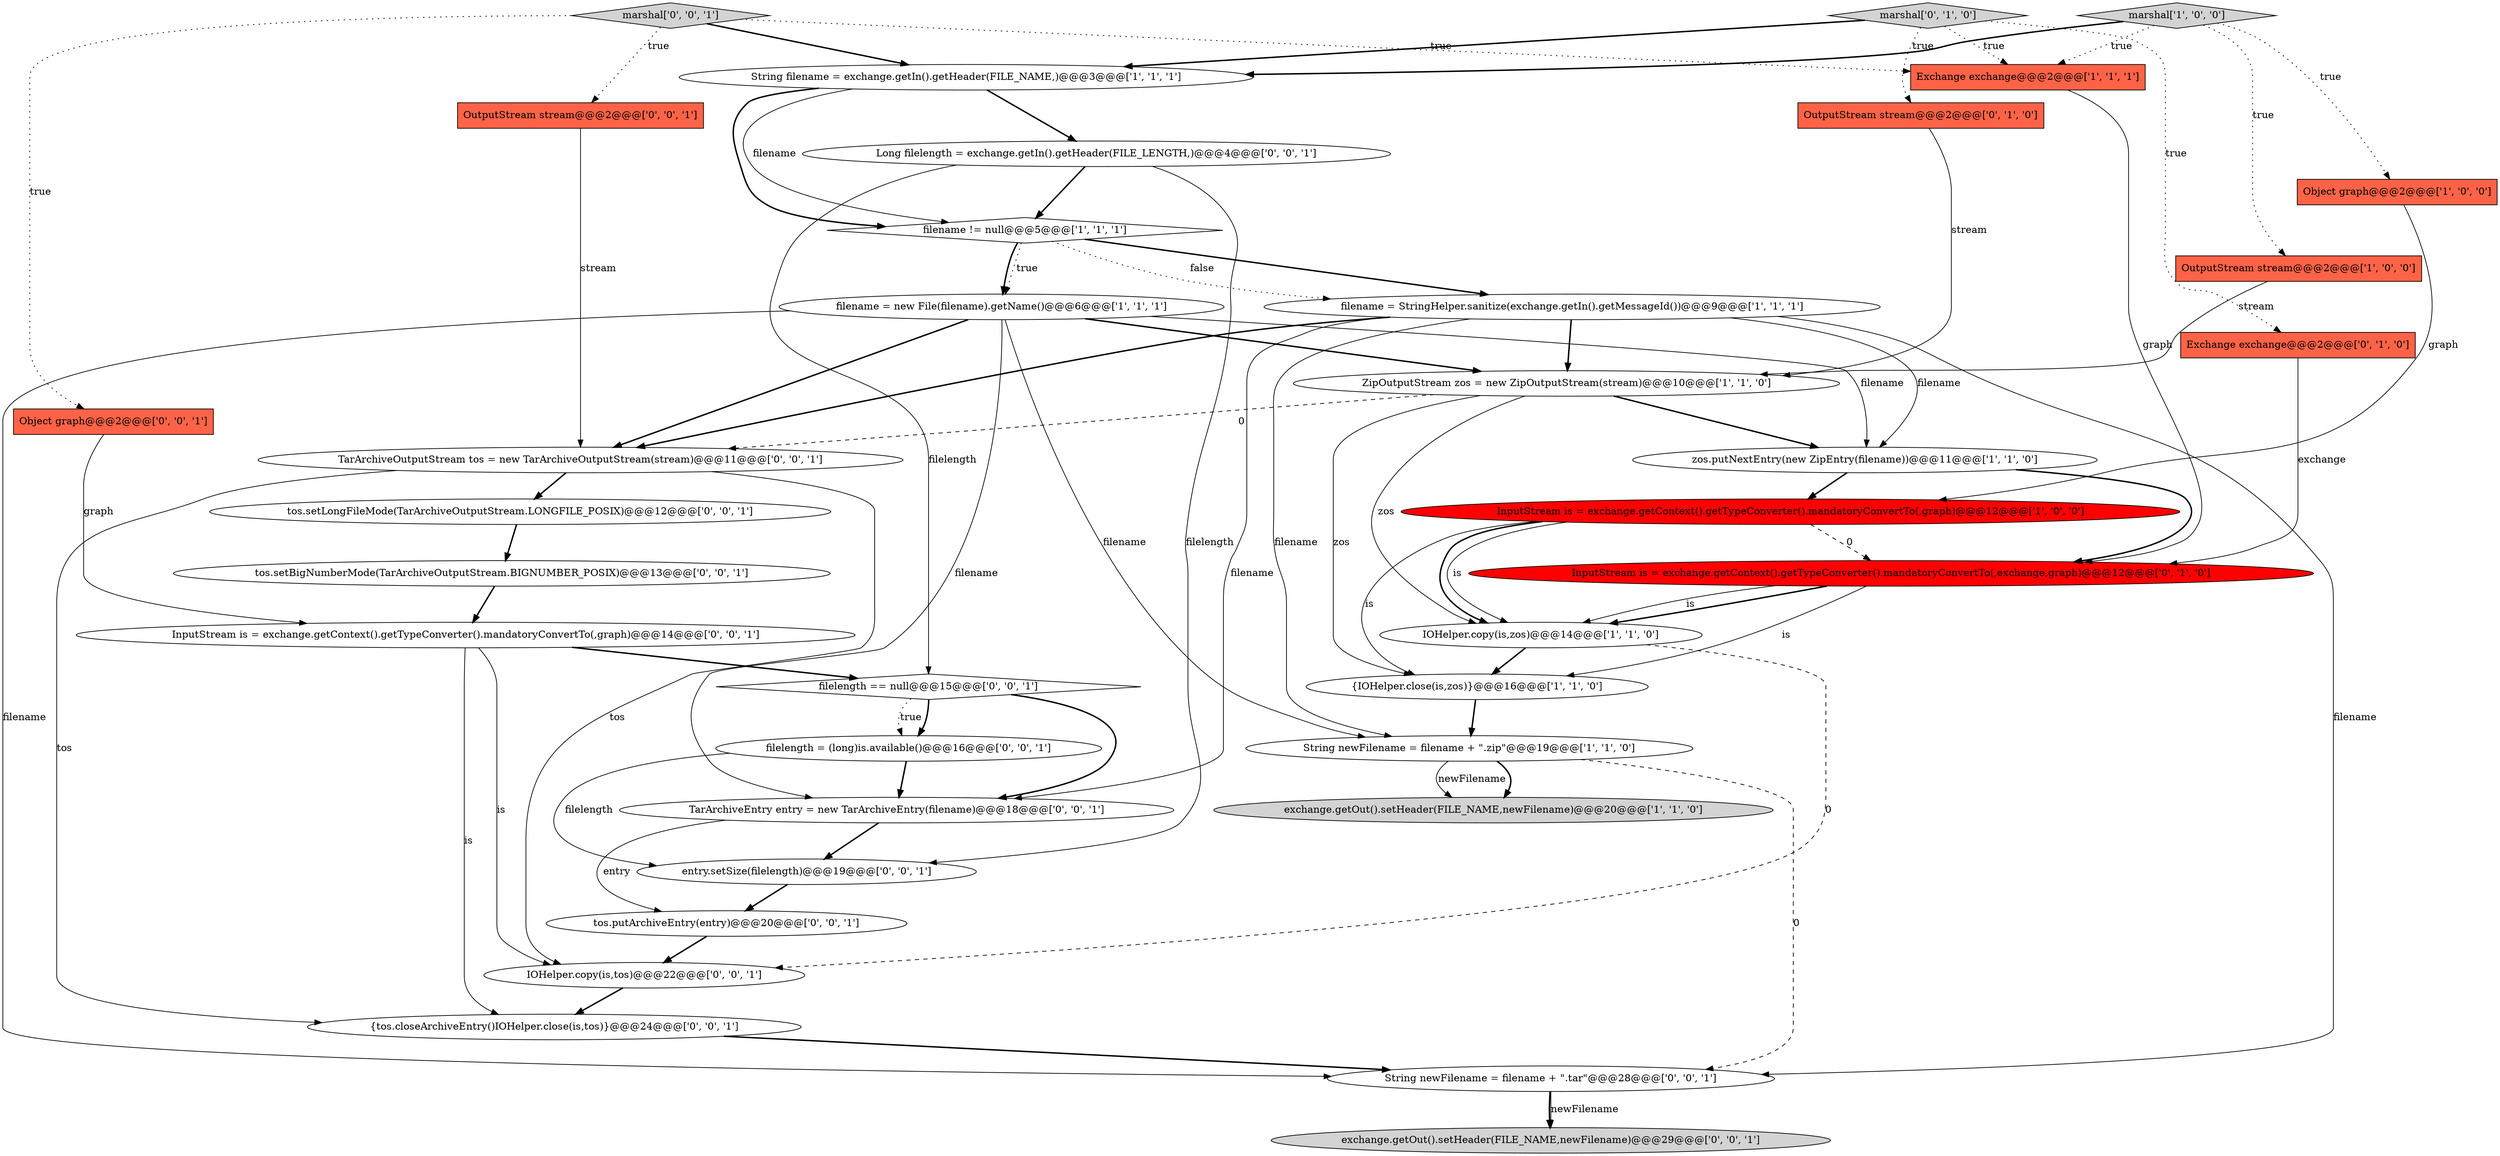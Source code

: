 digraph {
8 [style = filled, label = "exchange.getOut().setHeader(FILE_NAME,newFilename)@@@20@@@['1', '1', '0']", fillcolor = lightgray, shape = ellipse image = "AAA0AAABBB1BBB"];
24 [style = filled, label = "Long filelength = exchange.getIn().getHeader(FILE_LENGTH,)@@@4@@@['0', '0', '1']", fillcolor = white, shape = ellipse image = "AAA0AAABBB3BBB"];
25 [style = filled, label = "{tos.closeArchiveEntry()IOHelper.close(is,tos)}@@@24@@@['0', '0', '1']", fillcolor = white, shape = ellipse image = "AAA0AAABBB3BBB"];
14 [style = filled, label = "Exchange exchange@@@2@@@['1', '1', '1']", fillcolor = tomato, shape = box image = "AAA0AAABBB1BBB"];
28 [style = filled, label = "tos.setBigNumberMode(TarArchiveOutputStream.BIGNUMBER_POSIX)@@@13@@@['0', '0', '1']", fillcolor = white, shape = ellipse image = "AAA0AAABBB3BBB"];
29 [style = filled, label = "tos.setLongFileMode(TarArchiveOutputStream.LONGFILE_POSIX)@@@12@@@['0', '0', '1']", fillcolor = white, shape = ellipse image = "AAA0AAABBB3BBB"];
32 [style = filled, label = "entry.setSize(filelength)@@@19@@@['0', '0', '1']", fillcolor = white, shape = ellipse image = "AAA0AAABBB3BBB"];
21 [style = filled, label = "marshal['0', '0', '1']", fillcolor = lightgray, shape = diamond image = "AAA0AAABBB3BBB"];
4 [style = filled, label = "marshal['1', '0', '0']", fillcolor = lightgray, shape = diamond image = "AAA0AAABBB1BBB"];
17 [style = filled, label = "Exchange exchange@@@2@@@['0', '1', '0']", fillcolor = tomato, shape = box image = "AAA0AAABBB2BBB"];
34 [style = filled, label = "String newFilename = filename + \".tar\"@@@28@@@['0', '0', '1']", fillcolor = white, shape = ellipse image = "AAA0AAABBB3BBB"];
26 [style = filled, label = "OutputStream stream@@@2@@@['0', '0', '1']", fillcolor = tomato, shape = box image = "AAA0AAABBB3BBB"];
6 [style = filled, label = "filename = StringHelper.sanitize(exchange.getIn().getMessageId())@@@9@@@['1', '1', '1']", fillcolor = white, shape = ellipse image = "AAA0AAABBB1BBB"];
1 [style = filled, label = "String newFilename = filename + \".zip\"@@@19@@@['1', '1', '0']", fillcolor = white, shape = ellipse image = "AAA0AAABBB1BBB"];
13 [style = filled, label = "filename = new File(filename).getName()@@@6@@@['1', '1', '1']", fillcolor = white, shape = ellipse image = "AAA0AAABBB1BBB"];
12 [style = filled, label = "String filename = exchange.getIn().getHeader(FILE_NAME,)@@@3@@@['1', '1', '1']", fillcolor = white, shape = ellipse image = "AAA0AAABBB1BBB"];
18 [style = filled, label = "marshal['0', '1', '0']", fillcolor = lightgray, shape = diamond image = "AAA0AAABBB2BBB"];
11 [style = filled, label = "OutputStream stream@@@2@@@['1', '0', '0']", fillcolor = tomato, shape = box image = "AAA0AAABBB1BBB"];
19 [style = filled, label = "TarArchiveEntry entry = new TarArchiveEntry(filename)@@@18@@@['0', '0', '1']", fillcolor = white, shape = ellipse image = "AAA0AAABBB3BBB"];
20 [style = filled, label = "exchange.getOut().setHeader(FILE_NAME,newFilename)@@@29@@@['0', '0', '1']", fillcolor = lightgray, shape = ellipse image = "AAA0AAABBB3BBB"];
30 [style = filled, label = "filelength == null@@@15@@@['0', '0', '1']", fillcolor = white, shape = diamond image = "AAA0AAABBB3BBB"];
27 [style = filled, label = "Object graph@@@2@@@['0', '0', '1']", fillcolor = tomato, shape = box image = "AAA0AAABBB3BBB"];
23 [style = filled, label = "TarArchiveOutputStream tos = new TarArchiveOutputStream(stream)@@@11@@@['0', '0', '1']", fillcolor = white, shape = ellipse image = "AAA0AAABBB3BBB"];
16 [style = filled, label = "InputStream is = exchange.getContext().getTypeConverter().mandatoryConvertTo(,exchange,graph)@@@12@@@['0', '1', '0']", fillcolor = red, shape = ellipse image = "AAA1AAABBB2BBB"];
7 [style = filled, label = "ZipOutputStream zos = new ZipOutputStream(stream)@@@10@@@['1', '1', '0']", fillcolor = white, shape = ellipse image = "AAA0AAABBB1BBB"];
3 [style = filled, label = "filename != null@@@5@@@['1', '1', '1']", fillcolor = white, shape = diamond image = "AAA0AAABBB1BBB"];
35 [style = filled, label = "filelength = (long)is.available()@@@16@@@['0', '0', '1']", fillcolor = white, shape = ellipse image = "AAA0AAABBB3BBB"];
9 [style = filled, label = "IOHelper.copy(is,zos)@@@14@@@['1', '1', '0']", fillcolor = white, shape = ellipse image = "AAA0AAABBB1BBB"];
2 [style = filled, label = "Object graph@@@2@@@['1', '0', '0']", fillcolor = tomato, shape = box image = "AAA0AAABBB1BBB"];
31 [style = filled, label = "IOHelper.copy(is,tos)@@@22@@@['0', '0', '1']", fillcolor = white, shape = ellipse image = "AAA0AAABBB3BBB"];
0 [style = filled, label = "{IOHelper.close(is,zos)}@@@16@@@['1', '1', '0']", fillcolor = white, shape = ellipse image = "AAA0AAABBB1BBB"];
5 [style = filled, label = "zos.putNextEntry(new ZipEntry(filename))@@@11@@@['1', '1', '0']", fillcolor = white, shape = ellipse image = "AAA0AAABBB1BBB"];
22 [style = filled, label = "InputStream is = exchange.getContext().getTypeConverter().mandatoryConvertTo(,graph)@@@14@@@['0', '0', '1']", fillcolor = white, shape = ellipse image = "AAA0AAABBB3BBB"];
33 [style = filled, label = "tos.putArchiveEntry(entry)@@@20@@@['0', '0', '1']", fillcolor = white, shape = ellipse image = "AAA0AAABBB3BBB"];
15 [style = filled, label = "OutputStream stream@@@2@@@['0', '1', '0']", fillcolor = tomato, shape = box image = "AAA0AAABBB2BBB"];
10 [style = filled, label = "InputStream is = exchange.getContext().getTypeConverter().mandatoryConvertTo(,graph)@@@12@@@['1', '0', '0']", fillcolor = red, shape = ellipse image = "AAA1AAABBB1BBB"];
5->10 [style = bold, label=""];
16->9 [style = solid, label="is"];
1->8 [style = bold, label=""];
31->25 [style = bold, label=""];
9->0 [style = bold, label=""];
34->20 [style = bold, label=""];
10->0 [style = solid, label="is"];
25->34 [style = bold, label=""];
7->23 [style = dashed, label="0"];
24->30 [style = solid, label="filelength"];
16->0 [style = solid, label="is"];
22->25 [style = solid, label="is"];
22->31 [style = solid, label="is"];
6->23 [style = bold, label=""];
24->32 [style = solid, label="filelength"];
1->34 [style = dashed, label="0"];
35->19 [style = bold, label=""];
18->15 [style = dotted, label="true"];
18->12 [style = bold, label=""];
14->16 [style = solid, label="graph"];
4->11 [style = dotted, label="true"];
21->27 [style = dotted, label="true"];
3->6 [style = bold, label=""];
10->9 [style = solid, label="is"];
11->7 [style = solid, label="stream"];
12->24 [style = bold, label=""];
4->14 [style = dotted, label="true"];
2->10 [style = solid, label="graph"];
6->5 [style = solid, label="filename"];
18->14 [style = dotted, label="true"];
22->30 [style = bold, label=""];
32->33 [style = bold, label=""];
1->8 [style = solid, label="newFilename"];
4->2 [style = dotted, label="true"];
21->12 [style = bold, label=""];
29->28 [style = bold, label=""];
35->32 [style = solid, label="filelength"];
6->34 [style = solid, label="filename"];
5->16 [style = bold, label=""];
7->0 [style = solid, label="zos"];
23->29 [style = bold, label=""];
30->19 [style = bold, label=""];
3->6 [style = dotted, label="false"];
7->5 [style = bold, label=""];
34->20 [style = solid, label="newFilename"];
13->34 [style = solid, label="filename"];
30->35 [style = bold, label=""];
19->32 [style = bold, label=""];
21->26 [style = dotted, label="true"];
9->31 [style = dashed, label="0"];
30->35 [style = dotted, label="true"];
13->7 [style = bold, label=""];
0->1 [style = bold, label=""];
26->23 [style = solid, label="stream"];
6->19 [style = solid, label="filename"];
13->19 [style = solid, label="filename"];
15->7 [style = solid, label="stream"];
27->22 [style = solid, label="graph"];
6->1 [style = solid, label="filename"];
12->3 [style = solid, label="filename"];
3->13 [style = bold, label=""];
4->12 [style = bold, label=""];
13->23 [style = bold, label=""];
33->31 [style = bold, label=""];
3->13 [style = dotted, label="true"];
21->14 [style = dotted, label="true"];
10->9 [style = bold, label=""];
7->9 [style = solid, label="zos"];
12->3 [style = bold, label=""];
23->25 [style = solid, label="tos"];
23->31 [style = solid, label="tos"];
18->17 [style = dotted, label="true"];
10->16 [style = dashed, label="0"];
6->7 [style = bold, label=""];
24->3 [style = bold, label=""];
16->9 [style = bold, label=""];
28->22 [style = bold, label=""];
17->16 [style = solid, label="exchange"];
13->5 [style = solid, label="filename"];
13->1 [style = solid, label="filename"];
19->33 [style = solid, label="entry"];
}
